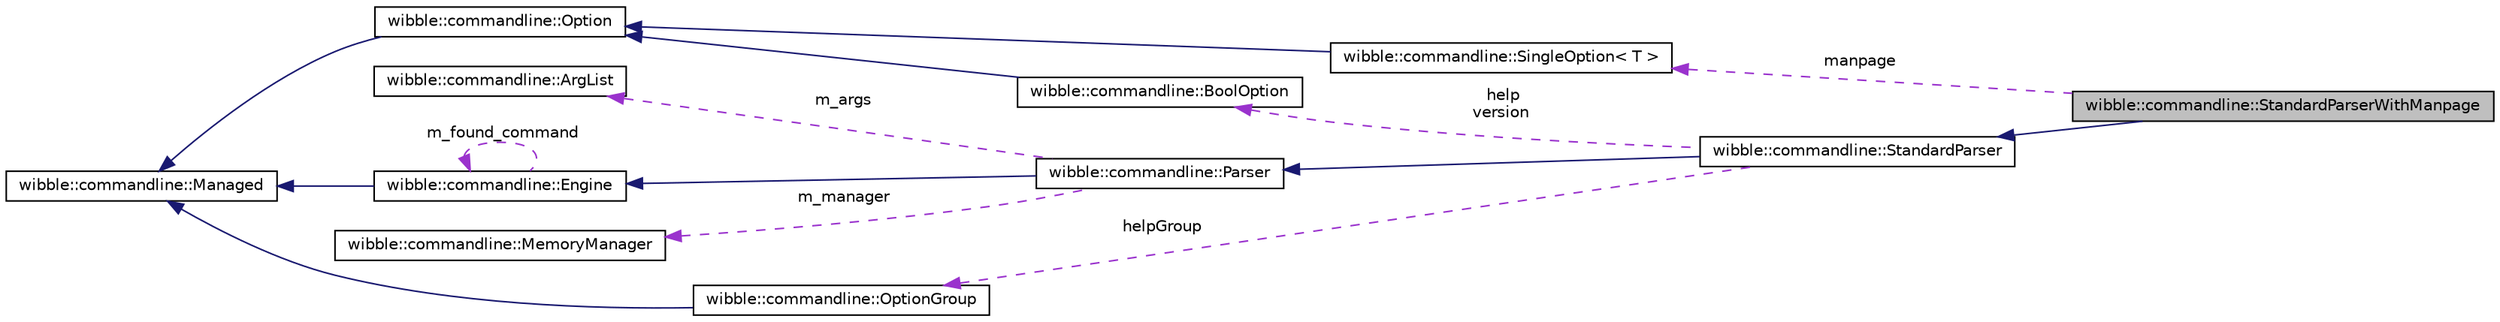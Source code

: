digraph G
{
  edge [fontname="Helvetica",fontsize="10",labelfontname="Helvetica",labelfontsize="10"];
  node [fontname="Helvetica",fontsize="10",shape=record];
  rankdir="LR";
  Node1 [label="wibble::commandline::StandardParserWithManpage",height=0.2,width=0.4,color="black", fillcolor="grey75", style="filled" fontcolor="black"];
  Node2 -> Node1 [dir="back",color="midnightblue",fontsize="10",style="solid",fontname="Helvetica"];
  Node2 [label="wibble::commandline::StandardParser",height=0.2,width=0.4,color="black", fillcolor="white", style="filled",URL="$classwibble_1_1commandline_1_1StandardParser.html",tooltip="Parser for commandline arguments, with builting help functions."];
  Node3 -> Node2 [dir="back",color="midnightblue",fontsize="10",style="solid",fontname="Helvetica"];
  Node3 [label="wibble::commandline::Parser",height=0.2,width=0.4,color="black", fillcolor="white", style="filled",URL="$classwibble_1_1commandline_1_1Parser.html",tooltip="Generic parser for commandline arguments."];
  Node4 -> Node3 [dir="back",color="midnightblue",fontsize="10",style="solid",fontname="Helvetica"];
  Node4 [label="wibble::commandline::Engine",height=0.2,width=0.4,color="black", fillcolor="white", style="filled",URL="$classwibble_1_1commandline_1_1Engine.html",tooltip="Parse commandline options."];
  Node5 -> Node4 [dir="back",color="midnightblue",fontsize="10",style="solid",fontname="Helvetica"];
  Node5 [label="wibble::commandline::Managed",height=0.2,width=0.4,color="black", fillcolor="white", style="filled",URL="$classwibble_1_1commandline_1_1Managed.html"];
  Node4 -> Node4 [dir="back",color="darkorchid3",fontsize="10",style="dashed",label=" m_found_command" ,fontname="Helvetica"];
  Node6 -> Node3 [dir="back",color="darkorchid3",fontsize="10",style="dashed",label=" m_manager" ,fontname="Helvetica"];
  Node6 [label="wibble::commandline::MemoryManager",height=0.2,width=0.4,color="black", fillcolor="white", style="filled",URL="$classwibble_1_1commandline_1_1MemoryManager.html",tooltip="Keep track of various wibble::commandline components, and deallocate them at object destruction..."];
  Node7 -> Node3 [dir="back",color="darkorchid3",fontsize="10",style="dashed",label=" m_args" ,fontname="Helvetica"];
  Node7 [label="wibble::commandline::ArgList",height=0.2,width=0.4,color="black", fillcolor="white", style="filled",URL="$classwibble_1_1commandline_1_1ArgList.html"];
  Node8 -> Node2 [dir="back",color="darkorchid3",fontsize="10",style="dashed",label=" help\nversion" ,fontname="Helvetica"];
  Node8 [label="wibble::commandline::BoolOption",height=0.2,width=0.4,color="black", fillcolor="white", style="filled",URL="$classwibble_1_1commandline_1_1BoolOption.html",tooltip="Boolean option."];
  Node9 -> Node8 [dir="back",color="midnightblue",fontsize="10",style="solid",fontname="Helvetica"];
  Node9 [label="wibble::commandline::Option",height=0.2,width=0.4,color="black", fillcolor="white", style="filled",URL="$classwibble_1_1commandline_1_1Option.html",tooltip="Interface for a parser for one commandline option."];
  Node5 -> Node9 [dir="back",color="midnightblue",fontsize="10",style="solid",fontname="Helvetica"];
  Node10 -> Node2 [dir="back",color="darkorchid3",fontsize="10",style="dashed",label=" helpGroup" ,fontname="Helvetica"];
  Node10 [label="wibble::commandline::OptionGroup",height=0.2,width=0.4,color="black", fillcolor="white", style="filled",URL="$classwibble_1_1commandline_1_1OptionGroup.html",tooltip="Group related commandline options."];
  Node5 -> Node10 [dir="back",color="midnightblue",fontsize="10",style="solid",fontname="Helvetica"];
  Node11 -> Node1 [dir="back",color="darkorchid3",fontsize="10",style="dashed",label=" manpage" ,fontname="Helvetica"];
  Node11 [label="wibble::commandline::SingleOption\< T \>",height=0.2,width=0.4,color="black", fillcolor="white", style="filled",URL="$classwibble_1_1commandline_1_1SingleOption.html"];
  Node9 -> Node11 [dir="back",color="midnightblue",fontsize="10",style="solid",fontname="Helvetica"];
}
